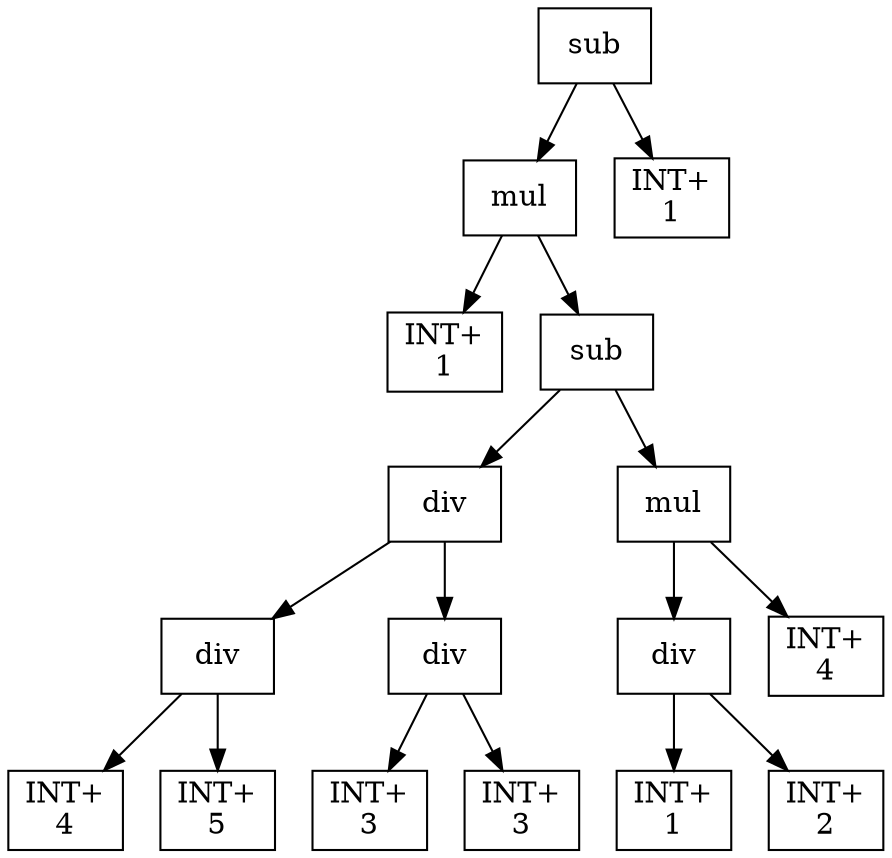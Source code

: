 digraph expr {
  node [shape=box];
  n1 [label="sub"];
  n2 [label="mul"];
  n3 [label="INT+\n1"];
  n4 [label="sub"];
  n5 [label="div"];
  n6 [label="div"];
  n7 [label="INT+\n4"];
  n8 [label="INT+\n5"];
  n6 -> n7;
  n6 -> n8;
  n9 [label="div"];
  n10 [label="INT+\n3"];
  n11 [label="INT+\n3"];
  n9 -> n10;
  n9 -> n11;
  n5 -> n6;
  n5 -> n9;
  n12 [label="mul"];
  n13 [label="div"];
  n14 [label="INT+\n1"];
  n15 [label="INT+\n2"];
  n13 -> n14;
  n13 -> n15;
  n16 [label="INT+\n4"];
  n12 -> n13;
  n12 -> n16;
  n4 -> n5;
  n4 -> n12;
  n2 -> n3;
  n2 -> n4;
  n17 [label="INT+\n1"];
  n1 -> n2;
  n1 -> n17;
}